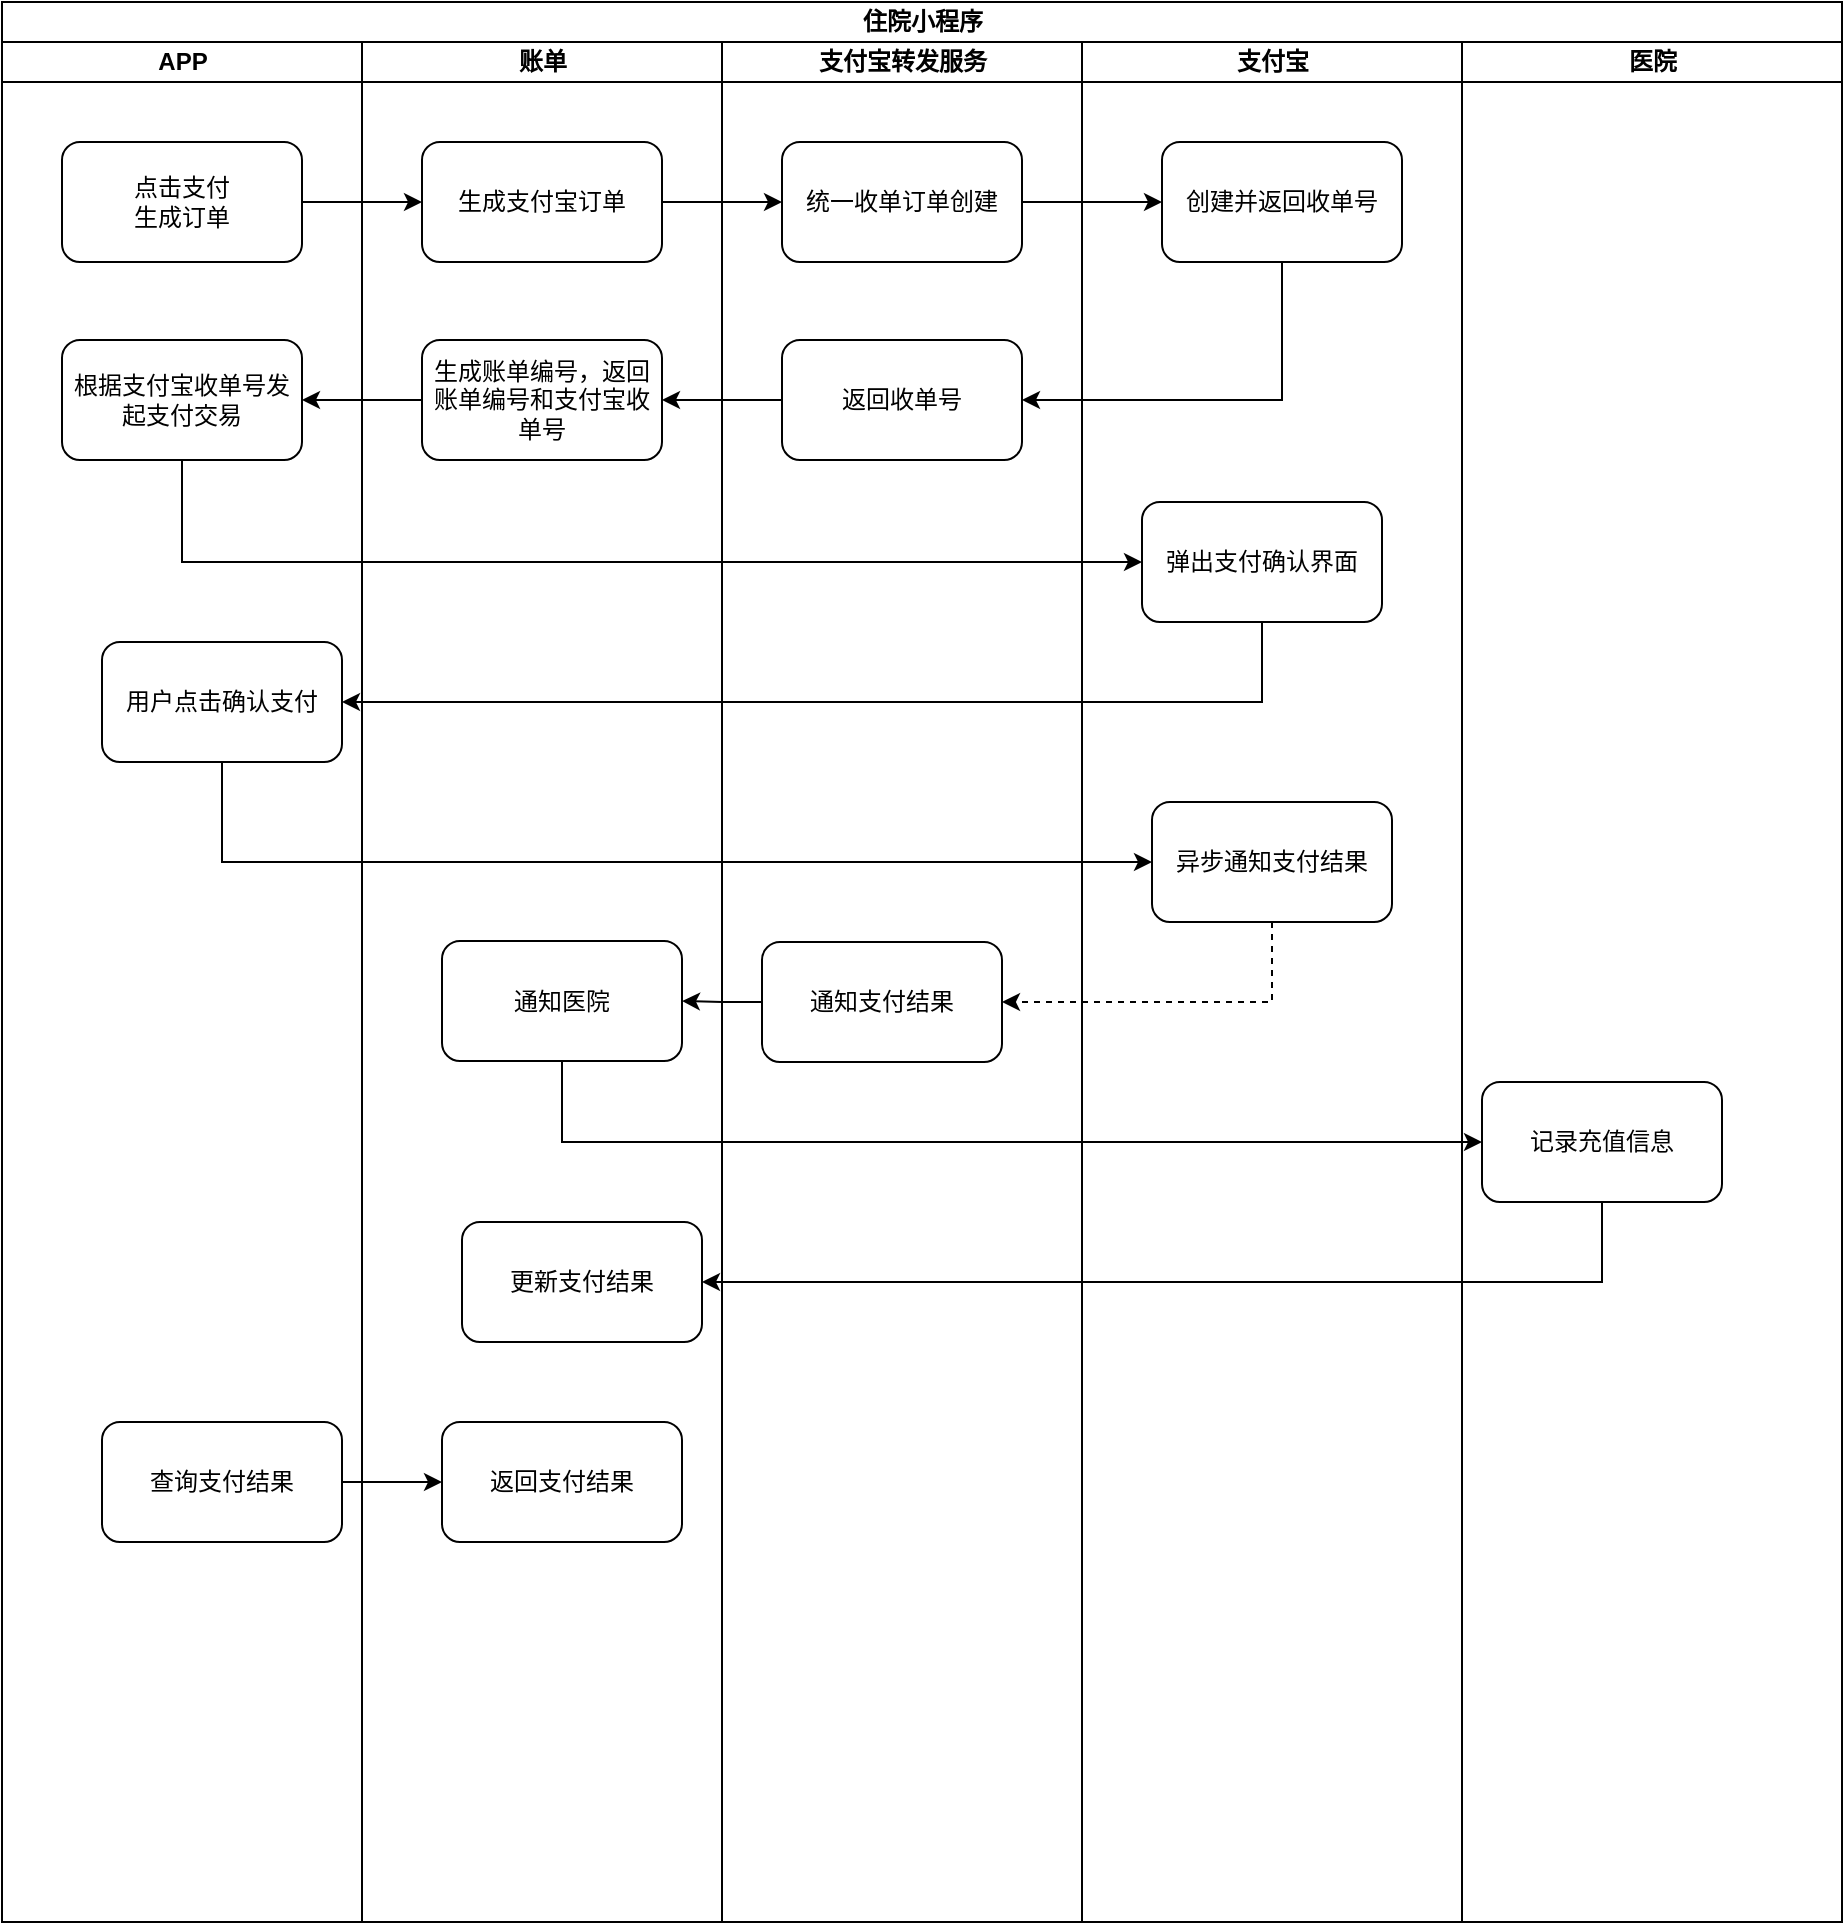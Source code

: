 <mxfile version="12.1.5" type="github" pages="1"><diagram id="_q_KLh-5jnylZZnSRvR5" name="第 1 页"><mxGraphModel dx="885" dy="468" grid="1" gridSize="10" guides="1" tooltips="1" connect="1" arrows="1" fold="1" page="1" pageScale="1" pageWidth="827" pageHeight="1169" math="0" shadow="0"><root><mxCell id="0"/><mxCell id="1" parent="0"/><mxCell id="3i5F0-_k-6cy3pcqT2SK-1" value="住院小程序" style="swimlane;html=1;childLayout=stackLayout;resizeParent=1;resizeParentMax=0;startSize=20;" vertex="1" parent="1"><mxGeometry x="110" y="30" width="920" height="960" as="geometry"/></mxCell><mxCell id="3i5F0-_k-6cy3pcqT2SK-2" value="APP" style="swimlane;html=1;startSize=20;" vertex="1" parent="3i5F0-_k-6cy3pcqT2SK-1"><mxGeometry y="20" width="180" height="940" as="geometry"/></mxCell><mxCell id="3i5F0-_k-6cy3pcqT2SK-7" value="点击支付&lt;br&gt;生成订单" style="rounded=1;whiteSpace=wrap;html=1;" vertex="1" parent="3i5F0-_k-6cy3pcqT2SK-2"><mxGeometry x="30" y="50" width="120" height="60" as="geometry"/></mxCell><mxCell id="3i5F0-_k-6cy3pcqT2SK-18" value="根据支付宝收单号发起支付交易" style="rounded=1;whiteSpace=wrap;html=1;" vertex="1" parent="3i5F0-_k-6cy3pcqT2SK-2"><mxGeometry x="30" y="149" width="120" height="60" as="geometry"/></mxCell><mxCell id="3i5F0-_k-6cy3pcqT2SK-35" value="用户点击确认支付" style="rounded=1;whiteSpace=wrap;html=1;" vertex="1" parent="3i5F0-_k-6cy3pcqT2SK-2"><mxGeometry x="50" y="300" width="120" height="60" as="geometry"/></mxCell><mxCell id="3i5F0-_k-6cy3pcqT2SK-47" value="查询支付结果" style="rounded=1;whiteSpace=wrap;html=1;" vertex="1" parent="3i5F0-_k-6cy3pcqT2SK-2"><mxGeometry x="50" y="690" width="120" height="60" as="geometry"/></mxCell><mxCell id="3i5F0-_k-6cy3pcqT2SK-3" value="账单" style="swimlane;html=1;startSize=20;" vertex="1" parent="3i5F0-_k-6cy3pcqT2SK-1"><mxGeometry x="180" y="20" width="180" height="940" as="geometry"/></mxCell><mxCell id="3i5F0-_k-6cy3pcqT2SK-8" value="生成支付宝订单" style="rounded=1;whiteSpace=wrap;html=1;" vertex="1" parent="3i5F0-_k-6cy3pcqT2SK-3"><mxGeometry x="30" y="50" width="120" height="60" as="geometry"/></mxCell><mxCell id="3i5F0-_k-6cy3pcqT2SK-16" value="生成账单编号，返回账单编号和支付宝收单号" style="rounded=1;whiteSpace=wrap;html=1;" vertex="1" parent="3i5F0-_k-6cy3pcqT2SK-3"><mxGeometry x="30" y="149" width="120" height="60" as="geometry"/></mxCell><mxCell id="3i5F0-_k-6cy3pcqT2SK-41" value="通知医院" style="rounded=1;whiteSpace=wrap;html=1;" vertex="1" parent="3i5F0-_k-6cy3pcqT2SK-3"><mxGeometry x="40" y="449.5" width="120" height="60" as="geometry"/></mxCell><mxCell id="3i5F0-_k-6cy3pcqT2SK-45" value="更新支付结果" style="rounded=1;whiteSpace=wrap;html=1;" vertex="1" parent="3i5F0-_k-6cy3pcqT2SK-3"><mxGeometry x="50" y="590" width="120" height="60" as="geometry"/></mxCell><mxCell id="3i5F0-_k-6cy3pcqT2SK-48" value="返回支付结果" style="rounded=1;whiteSpace=wrap;html=1;" vertex="1" parent="3i5F0-_k-6cy3pcqT2SK-3"><mxGeometry x="40" y="690" width="120" height="60" as="geometry"/></mxCell><mxCell id="3i5F0-_k-6cy3pcqT2SK-4" value="支付宝转发服务" style="swimlane;html=1;startSize=20;" vertex="1" parent="3i5F0-_k-6cy3pcqT2SK-1"><mxGeometry x="360" y="20" width="180" height="940" as="geometry"/></mxCell><mxCell id="3i5F0-_k-6cy3pcqT2SK-10" value="统一收单订单创建" style="rounded=1;whiteSpace=wrap;html=1;" vertex="1" parent="3i5F0-_k-6cy3pcqT2SK-4"><mxGeometry x="30" y="50" width="120" height="60" as="geometry"/></mxCell><mxCell id="3i5F0-_k-6cy3pcqT2SK-14" value="返回收单号" style="rounded=1;whiteSpace=wrap;html=1;" vertex="1" parent="3i5F0-_k-6cy3pcqT2SK-4"><mxGeometry x="30" y="149" width="120" height="60" as="geometry"/></mxCell><mxCell id="3i5F0-_k-6cy3pcqT2SK-39" value="通知支付结果" style="rounded=1;whiteSpace=wrap;html=1;" vertex="1" parent="3i5F0-_k-6cy3pcqT2SK-4"><mxGeometry x="20" y="450" width="120" height="60" as="geometry"/></mxCell><mxCell id="3i5F0-_k-6cy3pcqT2SK-9" style="edgeStyle=orthogonalEdgeStyle;rounded=0;orthogonalLoop=1;jettySize=auto;html=1;exitX=1;exitY=0.5;exitDx=0;exitDy=0;" edge="1" parent="3i5F0-_k-6cy3pcqT2SK-1" source="3i5F0-_k-6cy3pcqT2SK-7" target="3i5F0-_k-6cy3pcqT2SK-8"><mxGeometry relative="1" as="geometry"/></mxCell><mxCell id="3i5F0-_k-6cy3pcqT2SK-11" style="edgeStyle=orthogonalEdgeStyle;rounded=0;orthogonalLoop=1;jettySize=auto;html=1;exitX=1;exitY=0.5;exitDx=0;exitDy=0;" edge="1" parent="3i5F0-_k-6cy3pcqT2SK-1" source="3i5F0-_k-6cy3pcqT2SK-8" target="3i5F0-_k-6cy3pcqT2SK-10"><mxGeometry relative="1" as="geometry"/></mxCell><mxCell id="3i5F0-_k-6cy3pcqT2SK-13" style="edgeStyle=orthogonalEdgeStyle;rounded=0;orthogonalLoop=1;jettySize=auto;html=1;exitX=1;exitY=0.5;exitDx=0;exitDy=0;entryX=0;entryY=0.5;entryDx=0;entryDy=0;" edge="1" parent="3i5F0-_k-6cy3pcqT2SK-1" source="3i5F0-_k-6cy3pcqT2SK-10" target="3i5F0-_k-6cy3pcqT2SK-12"><mxGeometry relative="1" as="geometry"/></mxCell><mxCell id="3i5F0-_k-6cy3pcqT2SK-15" style="edgeStyle=orthogonalEdgeStyle;rounded=0;orthogonalLoop=1;jettySize=auto;html=1;exitX=0.5;exitY=1;exitDx=0;exitDy=0;entryX=1;entryY=0.5;entryDx=0;entryDy=0;" edge="1" parent="3i5F0-_k-6cy3pcqT2SK-1" source="3i5F0-_k-6cy3pcqT2SK-12" target="3i5F0-_k-6cy3pcqT2SK-14"><mxGeometry relative="1" as="geometry"/></mxCell><mxCell id="3i5F0-_k-6cy3pcqT2SK-17" style="edgeStyle=orthogonalEdgeStyle;rounded=0;orthogonalLoop=1;jettySize=auto;html=1;exitX=0;exitY=0.5;exitDx=0;exitDy=0;entryX=1;entryY=0.5;entryDx=0;entryDy=0;" edge="1" parent="3i5F0-_k-6cy3pcqT2SK-1" source="3i5F0-_k-6cy3pcqT2SK-14" target="3i5F0-_k-6cy3pcqT2SK-16"><mxGeometry relative="1" as="geometry"/></mxCell><mxCell id="3i5F0-_k-6cy3pcqT2SK-19" style="edgeStyle=orthogonalEdgeStyle;rounded=0;orthogonalLoop=1;jettySize=auto;html=1;exitX=0;exitY=0.5;exitDx=0;exitDy=0;entryX=1;entryY=0.5;entryDx=0;entryDy=0;" edge="1" parent="3i5F0-_k-6cy3pcqT2SK-1" source="3i5F0-_k-6cy3pcqT2SK-16" target="3i5F0-_k-6cy3pcqT2SK-18"><mxGeometry relative="1" as="geometry"/></mxCell><mxCell id="3i5F0-_k-6cy3pcqT2SK-21" style="edgeStyle=orthogonalEdgeStyle;rounded=0;orthogonalLoop=1;jettySize=auto;html=1;exitX=0.5;exitY=1;exitDx=0;exitDy=0;entryX=0;entryY=0.5;entryDx=0;entryDy=0;" edge="1" parent="3i5F0-_k-6cy3pcqT2SK-1" source="3i5F0-_k-6cy3pcqT2SK-18" target="3i5F0-_k-6cy3pcqT2SK-22"><mxGeometry relative="1" as="geometry"><mxPoint x="90" y="290" as="targetPoint"/></mxGeometry></mxCell><mxCell id="3i5F0-_k-6cy3pcqT2SK-6" value="支付宝" style="swimlane;html=1;startSize=20;" vertex="1" parent="3i5F0-_k-6cy3pcqT2SK-1"><mxGeometry x="540" y="20" width="190" height="940" as="geometry"/></mxCell><mxCell id="3i5F0-_k-6cy3pcqT2SK-12" value="创建并返回收单号" style="rounded=1;whiteSpace=wrap;html=1;" vertex="1" parent="3i5F0-_k-6cy3pcqT2SK-6"><mxGeometry x="40" y="50" width="120" height="60" as="geometry"/></mxCell><mxCell id="3i5F0-_k-6cy3pcqT2SK-22" value="弹出支付确认界面" style="rounded=1;whiteSpace=wrap;html=1;" vertex="1" parent="3i5F0-_k-6cy3pcqT2SK-6"><mxGeometry x="30" y="230" width="120" height="60" as="geometry"/></mxCell><mxCell id="3i5F0-_k-6cy3pcqT2SK-37" value="异步通知支付结果" style="rounded=1;whiteSpace=wrap;html=1;" vertex="1" parent="3i5F0-_k-6cy3pcqT2SK-6"><mxGeometry x="35" y="380" width="120" height="60" as="geometry"/></mxCell><mxCell id="3i5F0-_k-6cy3pcqT2SK-32" value="医院" style="swimlane;html=1;startSize=20;" vertex="1" parent="3i5F0-_k-6cy3pcqT2SK-1"><mxGeometry x="730" y="20" width="190" height="940" as="geometry"/></mxCell><mxCell id="3i5F0-_k-6cy3pcqT2SK-43" value="记录充值信息" style="rounded=1;whiteSpace=wrap;html=1;" vertex="1" parent="3i5F0-_k-6cy3pcqT2SK-32"><mxGeometry x="10" y="520" width="120" height="60" as="geometry"/></mxCell><mxCell id="3i5F0-_k-6cy3pcqT2SK-36" style="edgeStyle=orthogonalEdgeStyle;rounded=0;orthogonalLoop=1;jettySize=auto;html=1;exitX=0.5;exitY=1;exitDx=0;exitDy=0;entryX=1;entryY=0.5;entryDx=0;entryDy=0;" edge="1" parent="3i5F0-_k-6cy3pcqT2SK-1" source="3i5F0-_k-6cy3pcqT2SK-22" target="3i5F0-_k-6cy3pcqT2SK-35"><mxGeometry relative="1" as="geometry"/></mxCell><mxCell id="3i5F0-_k-6cy3pcqT2SK-38" style="edgeStyle=orthogonalEdgeStyle;rounded=0;orthogonalLoop=1;jettySize=auto;html=1;exitX=0.5;exitY=1;exitDx=0;exitDy=0;entryX=0;entryY=0.5;entryDx=0;entryDy=0;" edge="1" parent="3i5F0-_k-6cy3pcqT2SK-1" source="3i5F0-_k-6cy3pcqT2SK-35" target="3i5F0-_k-6cy3pcqT2SK-37"><mxGeometry relative="1" as="geometry"/></mxCell><mxCell id="3i5F0-_k-6cy3pcqT2SK-40" style="edgeStyle=orthogonalEdgeStyle;rounded=0;orthogonalLoop=1;jettySize=auto;html=1;exitX=0.5;exitY=1;exitDx=0;exitDy=0;entryX=1;entryY=0.5;entryDx=0;entryDy=0;dashed=1;" edge="1" parent="3i5F0-_k-6cy3pcqT2SK-1" source="3i5F0-_k-6cy3pcqT2SK-37" target="3i5F0-_k-6cy3pcqT2SK-39"><mxGeometry relative="1" as="geometry"/></mxCell><mxCell id="3i5F0-_k-6cy3pcqT2SK-42" style="edgeStyle=orthogonalEdgeStyle;rounded=0;orthogonalLoop=1;jettySize=auto;html=1;exitX=0;exitY=0.5;exitDx=0;exitDy=0;entryX=1;entryY=0.5;entryDx=0;entryDy=0;" edge="1" parent="3i5F0-_k-6cy3pcqT2SK-1" source="3i5F0-_k-6cy3pcqT2SK-39" target="3i5F0-_k-6cy3pcqT2SK-41"><mxGeometry relative="1" as="geometry"/></mxCell><mxCell id="3i5F0-_k-6cy3pcqT2SK-44" style="edgeStyle=orthogonalEdgeStyle;rounded=0;orthogonalLoop=1;jettySize=auto;html=1;exitX=0.5;exitY=1;exitDx=0;exitDy=0;entryX=0;entryY=0.5;entryDx=0;entryDy=0;" edge="1" parent="3i5F0-_k-6cy3pcqT2SK-1" source="3i5F0-_k-6cy3pcqT2SK-41" target="3i5F0-_k-6cy3pcqT2SK-43"><mxGeometry relative="1" as="geometry"/></mxCell><mxCell id="3i5F0-_k-6cy3pcqT2SK-46" style="edgeStyle=orthogonalEdgeStyle;rounded=0;orthogonalLoop=1;jettySize=auto;html=1;exitX=0.5;exitY=1;exitDx=0;exitDy=0;entryX=1;entryY=0.5;entryDx=0;entryDy=0;" edge="1" parent="3i5F0-_k-6cy3pcqT2SK-1" source="3i5F0-_k-6cy3pcqT2SK-43" target="3i5F0-_k-6cy3pcqT2SK-45"><mxGeometry relative="1" as="geometry"/></mxCell><mxCell id="3i5F0-_k-6cy3pcqT2SK-49" style="edgeStyle=orthogonalEdgeStyle;rounded=0;orthogonalLoop=1;jettySize=auto;html=1;exitX=1;exitY=0.5;exitDx=0;exitDy=0;entryX=0;entryY=0.5;entryDx=0;entryDy=0;" edge="1" parent="3i5F0-_k-6cy3pcqT2SK-1" source="3i5F0-_k-6cy3pcqT2SK-47" target="3i5F0-_k-6cy3pcqT2SK-48"><mxGeometry relative="1" as="geometry"/></mxCell></root></mxGraphModel></diagram></mxfile>
